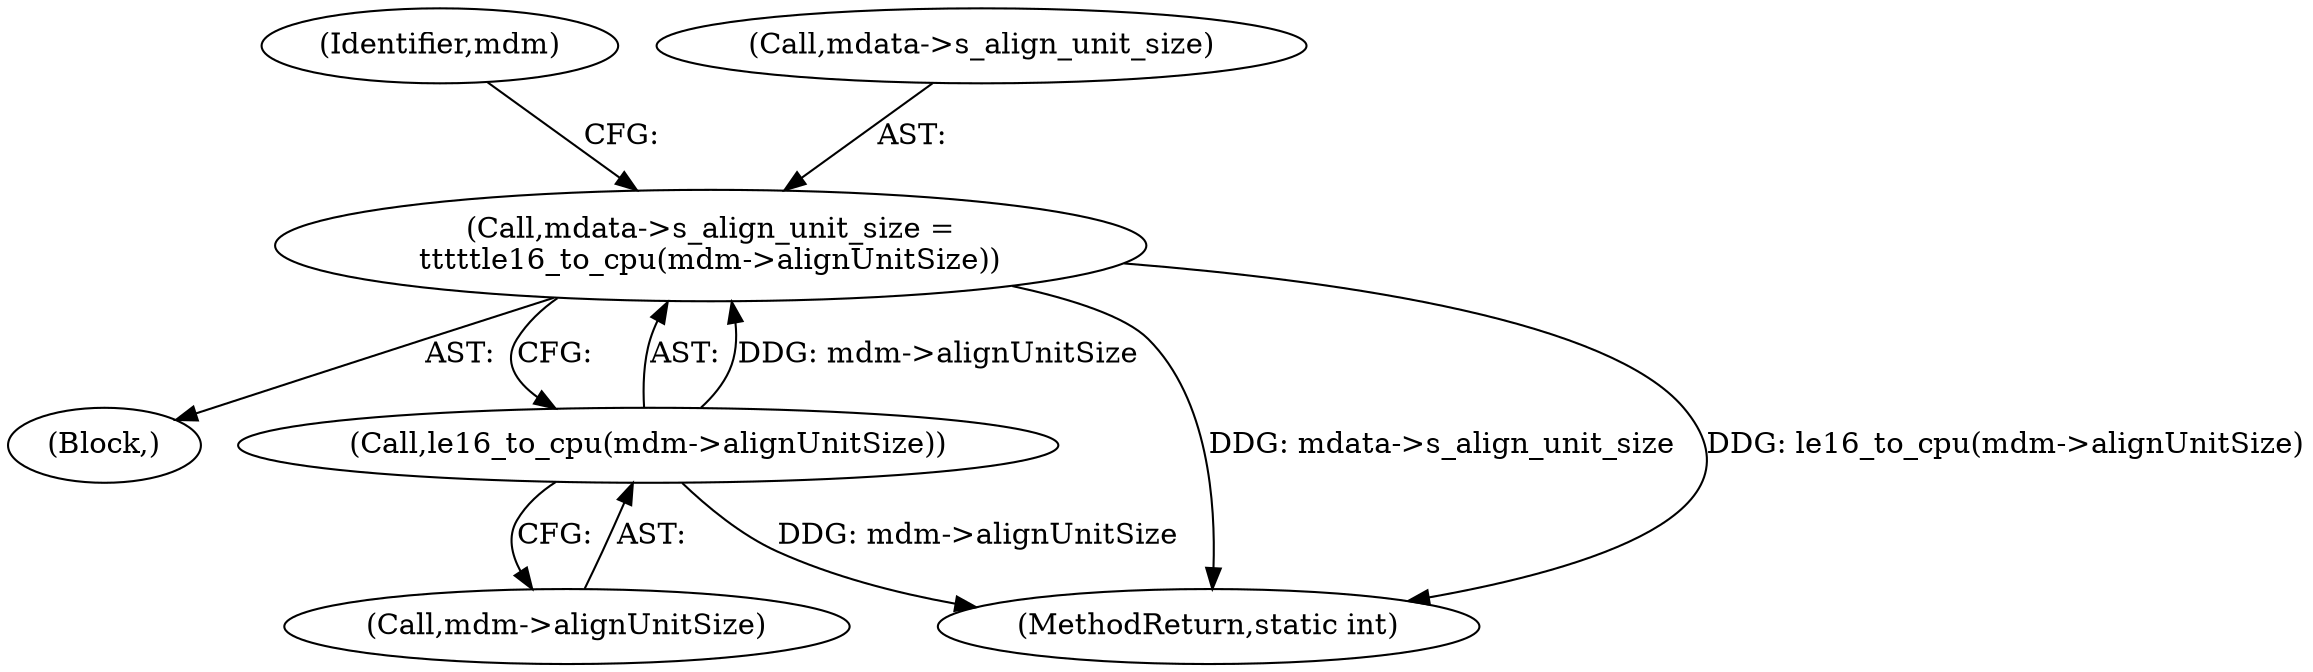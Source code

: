 digraph "0_linux_1df2ae31c724e57be9d7ac00d78db8a5dabdd050@pointer" {
"1000541" [label="(Call,mdata->s_align_unit_size =\n\t\t\t\t\tle16_to_cpu(mdm->alignUnitSize))"];
"1000545" [label="(Call,le16_to_cpu(mdm->alignUnitSize))"];
"1000546" [label="(Call,mdm->alignUnitSize)"];
"1000552" [label="(Identifier,mdm)"];
"1000542" [label="(Call,mdata->s_align_unit_size)"];
"1000473" [label="(Block,)"];
"1000541" [label="(Call,mdata->s_align_unit_size =\n\t\t\t\t\tle16_to_cpu(mdm->alignUnitSize))"];
"1000691" [label="(MethodReturn,static int)"];
"1000545" [label="(Call,le16_to_cpu(mdm->alignUnitSize))"];
"1000541" -> "1000473"  [label="AST: "];
"1000541" -> "1000545"  [label="CFG: "];
"1000542" -> "1000541"  [label="AST: "];
"1000545" -> "1000541"  [label="AST: "];
"1000552" -> "1000541"  [label="CFG: "];
"1000541" -> "1000691"  [label="DDG: mdata->s_align_unit_size"];
"1000541" -> "1000691"  [label="DDG: le16_to_cpu(mdm->alignUnitSize)"];
"1000545" -> "1000541"  [label="DDG: mdm->alignUnitSize"];
"1000545" -> "1000546"  [label="CFG: "];
"1000546" -> "1000545"  [label="AST: "];
"1000545" -> "1000691"  [label="DDG: mdm->alignUnitSize"];
}
